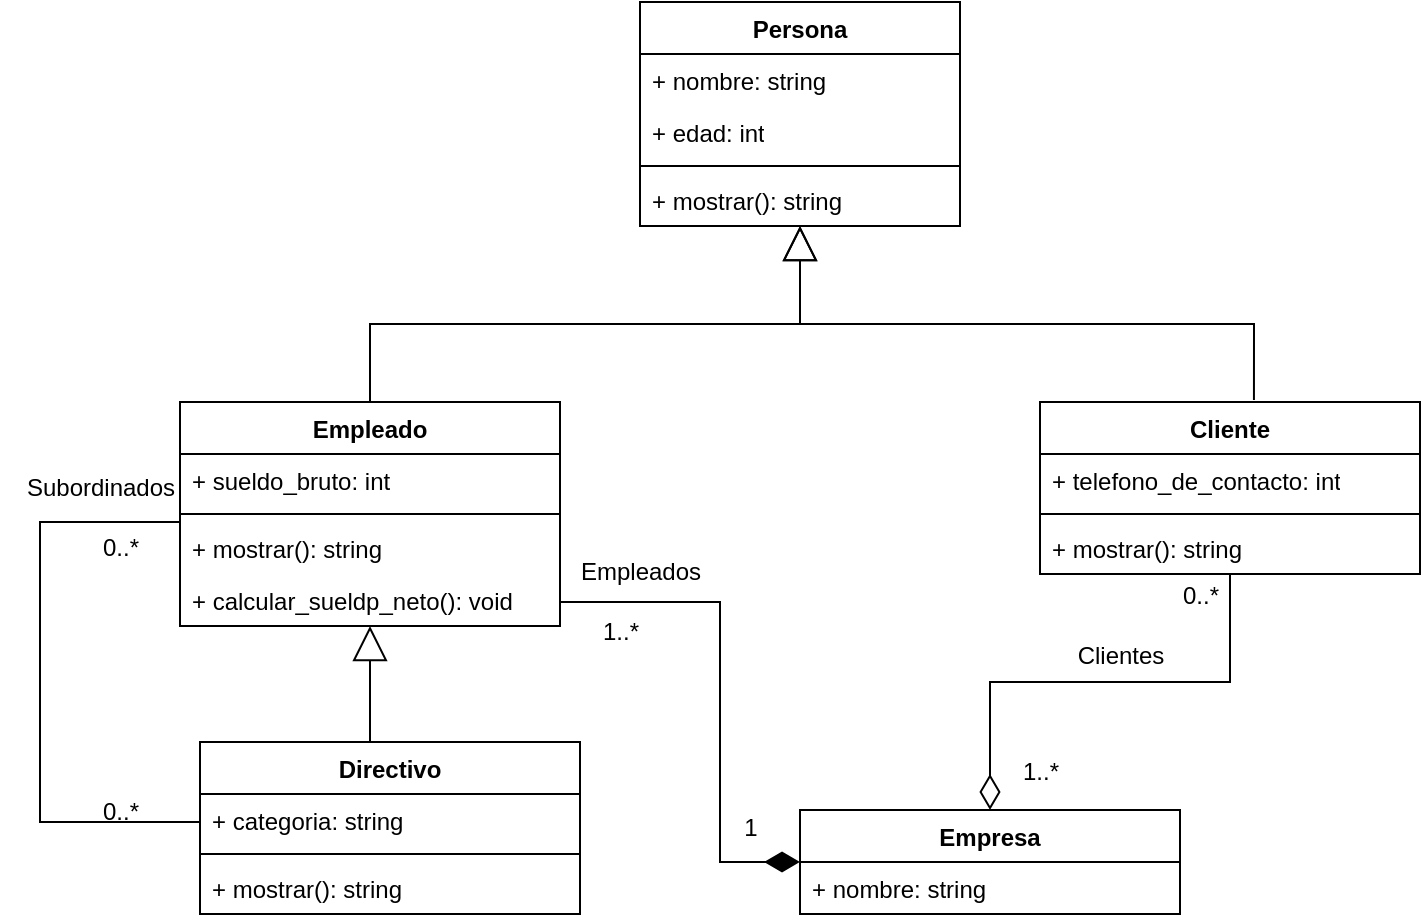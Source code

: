 <mxfile version="23.0.2" type="device">
  <diagram name="Página-1" id="kkwRaH8LRkVvcS2_c6eB">
    <mxGraphModel dx="880" dy="532" grid="1" gridSize="10" guides="1" tooltips="1" connect="1" arrows="1" fold="1" page="1" pageScale="1" pageWidth="827" pageHeight="1169" math="0" shadow="0">
      <root>
        <mxCell id="0" />
        <mxCell id="1" parent="0" />
        <mxCell id="YCqXYwdfvntQspruPefC-1" value="Persona" style="swimlane;fontStyle=1;align=center;verticalAlign=top;childLayout=stackLayout;horizontal=1;startSize=26;horizontalStack=0;resizeParent=1;resizeParentMax=0;resizeLast=0;collapsible=1;marginBottom=0;whiteSpace=wrap;html=1;" vertex="1" parent="1">
          <mxGeometry x="320" y="40" width="160" height="112" as="geometry" />
        </mxCell>
        <mxCell id="YCqXYwdfvntQspruPefC-2" value="+ nombre: string" style="text;strokeColor=none;fillColor=none;align=left;verticalAlign=top;spacingLeft=4;spacingRight=4;overflow=hidden;rotatable=0;points=[[0,0.5],[1,0.5]];portConstraint=eastwest;whiteSpace=wrap;html=1;" vertex="1" parent="YCqXYwdfvntQspruPefC-1">
          <mxGeometry y="26" width="160" height="26" as="geometry" />
        </mxCell>
        <mxCell id="YCqXYwdfvntQspruPefC-5" value="+ edad: int" style="text;strokeColor=none;fillColor=none;align=left;verticalAlign=top;spacingLeft=4;spacingRight=4;overflow=hidden;rotatable=0;points=[[0,0.5],[1,0.5]];portConstraint=eastwest;whiteSpace=wrap;html=1;" vertex="1" parent="YCqXYwdfvntQspruPefC-1">
          <mxGeometry y="52" width="160" height="26" as="geometry" />
        </mxCell>
        <mxCell id="YCqXYwdfvntQspruPefC-3" value="" style="line;strokeWidth=1;fillColor=none;align=left;verticalAlign=middle;spacingTop=-1;spacingLeft=3;spacingRight=3;rotatable=0;labelPosition=right;points=[];portConstraint=eastwest;strokeColor=inherit;" vertex="1" parent="YCqXYwdfvntQspruPefC-1">
          <mxGeometry y="78" width="160" height="8" as="geometry" />
        </mxCell>
        <mxCell id="YCqXYwdfvntQspruPefC-4" value="+ mostrar(): string" style="text;strokeColor=none;fillColor=none;align=left;verticalAlign=top;spacingLeft=4;spacingRight=4;overflow=hidden;rotatable=0;points=[[0,0.5],[1,0.5]];portConstraint=eastwest;whiteSpace=wrap;html=1;" vertex="1" parent="YCqXYwdfvntQspruPefC-1">
          <mxGeometry y="86" width="160" height="26" as="geometry" />
        </mxCell>
        <mxCell id="YCqXYwdfvntQspruPefC-26" value="" style="edgeStyle=orthogonalEdgeStyle;rounded=0;orthogonalLoop=1;jettySize=auto;html=1;endSize=15;endArrow=block;endFill=0;exitX=0.5;exitY=0;exitDx=0;exitDy=0;" edge="1" parent="1" source="YCqXYwdfvntQspruPefC-6" target="YCqXYwdfvntQspruPefC-1">
          <mxGeometry relative="1" as="geometry">
            <mxPoint x="185" y="94" as="targetPoint" />
          </mxGeometry>
        </mxCell>
        <mxCell id="YCqXYwdfvntQspruPefC-34" style="edgeStyle=orthogonalEdgeStyle;rounded=0;orthogonalLoop=1;jettySize=auto;html=1;endSize=15;endArrow=diamondThin;endFill=1;" edge="1" parent="1" source="YCqXYwdfvntQspruPefC-6" target="YCqXYwdfvntQspruPefC-20">
          <mxGeometry relative="1" as="geometry">
            <Array as="points">
              <mxPoint x="360" y="340" />
              <mxPoint x="360" y="470" />
            </Array>
          </mxGeometry>
        </mxCell>
        <mxCell id="YCqXYwdfvntQspruPefC-37" style="edgeStyle=orthogonalEdgeStyle;rounded=0;orthogonalLoop=1;jettySize=auto;html=1;endArrow=none;endFill=0;" edge="1" parent="1" source="YCqXYwdfvntQspruPefC-6">
          <mxGeometry relative="1" as="geometry">
            <mxPoint x="100" y="462" as="targetPoint" />
            <Array as="points">
              <mxPoint x="20" y="300" />
              <mxPoint x="20" y="450" />
              <mxPoint x="100" y="450" />
            </Array>
          </mxGeometry>
        </mxCell>
        <mxCell id="YCqXYwdfvntQspruPefC-6" value="Empleado" style="swimlane;fontStyle=1;align=center;verticalAlign=top;childLayout=stackLayout;horizontal=1;startSize=26;horizontalStack=0;resizeParent=1;resizeParentMax=0;resizeLast=0;collapsible=1;marginBottom=0;whiteSpace=wrap;html=1;" vertex="1" parent="1">
          <mxGeometry x="90" y="240" width="190" height="112" as="geometry" />
        </mxCell>
        <mxCell id="YCqXYwdfvntQspruPefC-7" value="+ sueldo_bruto: int&lt;br&gt;" style="text;strokeColor=none;fillColor=none;align=left;verticalAlign=top;spacingLeft=4;spacingRight=4;overflow=hidden;rotatable=0;points=[[0,0.5],[1,0.5]];portConstraint=eastwest;whiteSpace=wrap;html=1;" vertex="1" parent="YCqXYwdfvntQspruPefC-6">
          <mxGeometry y="26" width="190" height="26" as="geometry" />
        </mxCell>
        <mxCell id="YCqXYwdfvntQspruPefC-9" value="" style="line;strokeWidth=1;fillColor=none;align=left;verticalAlign=middle;spacingTop=-1;spacingLeft=3;spacingRight=3;rotatable=0;labelPosition=right;points=[];portConstraint=eastwest;strokeColor=inherit;" vertex="1" parent="YCqXYwdfvntQspruPefC-6">
          <mxGeometry y="52" width="190" height="8" as="geometry" />
        </mxCell>
        <mxCell id="YCqXYwdfvntQspruPefC-10" value="+ mostrar(): string" style="text;strokeColor=none;fillColor=none;align=left;verticalAlign=top;spacingLeft=4;spacingRight=4;overflow=hidden;rotatable=0;points=[[0,0.5],[1,0.5]];portConstraint=eastwest;whiteSpace=wrap;html=1;" vertex="1" parent="YCqXYwdfvntQspruPefC-6">
          <mxGeometry y="60" width="190" height="26" as="geometry" />
        </mxCell>
        <mxCell id="YCqXYwdfvntQspruPefC-8" value="+ calcular_sueldp_neto(): void" style="text;strokeColor=none;fillColor=none;align=left;verticalAlign=top;spacingLeft=4;spacingRight=4;overflow=hidden;rotatable=0;points=[[0,0.5],[1,0.5]];portConstraint=eastwest;whiteSpace=wrap;html=1;" vertex="1" parent="YCqXYwdfvntQspruPefC-6">
          <mxGeometry y="86" width="190" height="26" as="geometry" />
        </mxCell>
        <mxCell id="YCqXYwdfvntQspruPefC-28" value="" style="edgeStyle=orthogonalEdgeStyle;rounded=0;orthogonalLoop=1;jettySize=auto;html=1;exitX=0.563;exitY=-0.012;exitDx=0;exitDy=0;exitPerimeter=0;endSize=15;endArrow=block;endFill=0;" edge="1" parent="1" source="YCqXYwdfvntQspruPefC-11" target="YCqXYwdfvntQspruPefC-1">
          <mxGeometry relative="1" as="geometry">
            <mxPoint x="410" y="160" as="targetPoint" />
          </mxGeometry>
        </mxCell>
        <mxCell id="YCqXYwdfvntQspruPefC-33" style="edgeStyle=orthogonalEdgeStyle;rounded=0;orthogonalLoop=1;jettySize=auto;html=1;endSize=15;endArrow=diamondThin;endFill=0;" edge="1" parent="1" source="YCqXYwdfvntQspruPefC-11" target="YCqXYwdfvntQspruPefC-20">
          <mxGeometry relative="1" as="geometry">
            <mxPoint x="520" y="440" as="targetPoint" />
          </mxGeometry>
        </mxCell>
        <mxCell id="YCqXYwdfvntQspruPefC-11" value="Cliente" style="swimlane;fontStyle=1;align=center;verticalAlign=top;childLayout=stackLayout;horizontal=1;startSize=26;horizontalStack=0;resizeParent=1;resizeParentMax=0;resizeLast=0;collapsible=1;marginBottom=0;whiteSpace=wrap;html=1;" vertex="1" parent="1">
          <mxGeometry x="520" y="240" width="190" height="86" as="geometry" />
        </mxCell>
        <mxCell id="YCqXYwdfvntQspruPefC-12" value="+ telefono_de_contacto: int" style="text;strokeColor=none;fillColor=none;align=left;verticalAlign=top;spacingLeft=4;spacingRight=4;overflow=hidden;rotatable=0;points=[[0,0.5],[1,0.5]];portConstraint=eastwest;whiteSpace=wrap;html=1;" vertex="1" parent="YCqXYwdfvntQspruPefC-11">
          <mxGeometry y="26" width="190" height="26" as="geometry" />
        </mxCell>
        <mxCell id="YCqXYwdfvntQspruPefC-13" value="" style="line;strokeWidth=1;fillColor=none;align=left;verticalAlign=middle;spacingTop=-1;spacingLeft=3;spacingRight=3;rotatable=0;labelPosition=right;points=[];portConstraint=eastwest;strokeColor=inherit;" vertex="1" parent="YCqXYwdfvntQspruPefC-11">
          <mxGeometry y="52" width="190" height="8" as="geometry" />
        </mxCell>
        <mxCell id="YCqXYwdfvntQspruPefC-14" value="+ mostrar(): string" style="text;strokeColor=none;fillColor=none;align=left;verticalAlign=top;spacingLeft=4;spacingRight=4;overflow=hidden;rotatable=0;points=[[0,0.5],[1,0.5]];portConstraint=eastwest;whiteSpace=wrap;html=1;" vertex="1" parent="YCqXYwdfvntQspruPefC-11">
          <mxGeometry y="60" width="190" height="26" as="geometry" />
        </mxCell>
        <mxCell id="YCqXYwdfvntQspruPefC-29" style="edgeStyle=orthogonalEdgeStyle;rounded=0;orthogonalLoop=1;jettySize=auto;html=1;strokeWidth=1;endSize=15;endArrow=block;endFill=0;" edge="1" parent="1" source="YCqXYwdfvntQspruPefC-16" target="YCqXYwdfvntQspruPefC-6">
          <mxGeometry relative="1" as="geometry">
            <Array as="points">
              <mxPoint x="185" y="400" />
              <mxPoint x="185" y="400" />
            </Array>
          </mxGeometry>
        </mxCell>
        <mxCell id="YCqXYwdfvntQspruPefC-16" value="Directivo" style="swimlane;fontStyle=1;align=center;verticalAlign=top;childLayout=stackLayout;horizontal=1;startSize=26;horizontalStack=0;resizeParent=1;resizeParentMax=0;resizeLast=0;collapsible=1;marginBottom=0;whiteSpace=wrap;html=1;" vertex="1" parent="1">
          <mxGeometry x="100" y="410" width="190" height="86" as="geometry" />
        </mxCell>
        <mxCell id="YCqXYwdfvntQspruPefC-17" value="+ categoria: string" style="text;strokeColor=none;fillColor=none;align=left;verticalAlign=top;spacingLeft=4;spacingRight=4;overflow=hidden;rotatable=0;points=[[0,0.5],[1,0.5]];portConstraint=eastwest;whiteSpace=wrap;html=1;" vertex="1" parent="YCqXYwdfvntQspruPefC-16">
          <mxGeometry y="26" width="190" height="26" as="geometry" />
        </mxCell>
        <mxCell id="YCqXYwdfvntQspruPefC-18" value="" style="line;strokeWidth=1;fillColor=none;align=left;verticalAlign=middle;spacingTop=-1;spacingLeft=3;spacingRight=3;rotatable=0;labelPosition=right;points=[];portConstraint=eastwest;strokeColor=inherit;" vertex="1" parent="YCqXYwdfvntQspruPefC-16">
          <mxGeometry y="52" width="190" height="8" as="geometry" />
        </mxCell>
        <mxCell id="YCqXYwdfvntQspruPefC-19" value="+ mostrar(): string" style="text;strokeColor=none;fillColor=none;align=left;verticalAlign=top;spacingLeft=4;spacingRight=4;overflow=hidden;rotatable=0;points=[[0,0.5],[1,0.5]];portConstraint=eastwest;whiteSpace=wrap;html=1;" vertex="1" parent="YCqXYwdfvntQspruPefC-16">
          <mxGeometry y="60" width="190" height="26" as="geometry" />
        </mxCell>
        <mxCell id="YCqXYwdfvntQspruPefC-20" value="Empresa" style="swimlane;fontStyle=1;align=center;verticalAlign=top;childLayout=stackLayout;horizontal=1;startSize=26;horizontalStack=0;resizeParent=1;resizeParentMax=0;resizeLast=0;collapsible=1;marginBottom=0;whiteSpace=wrap;html=1;" vertex="1" parent="1">
          <mxGeometry x="400" y="444" width="190" height="52" as="geometry" />
        </mxCell>
        <mxCell id="YCqXYwdfvntQspruPefC-21" value="+ nombre: string" style="text;strokeColor=none;fillColor=none;align=left;verticalAlign=top;spacingLeft=4;spacingRight=4;overflow=hidden;rotatable=0;points=[[0,0.5],[1,0.5]];portConstraint=eastwest;whiteSpace=wrap;html=1;" vertex="1" parent="YCqXYwdfvntQspruPefC-20">
          <mxGeometry y="26" width="190" height="26" as="geometry" />
        </mxCell>
        <mxCell id="YCqXYwdfvntQspruPefC-39" value="Subordinados" style="text;html=1;align=center;verticalAlign=middle;resizable=0;points=[];autosize=1;strokeColor=none;fillColor=none;" vertex="1" parent="1">
          <mxGeometry y="268" width="100" height="30" as="geometry" />
        </mxCell>
        <mxCell id="YCqXYwdfvntQspruPefC-40" value="0..*" style="text;html=1;align=center;verticalAlign=middle;resizable=0;points=[];autosize=1;strokeColor=none;fillColor=none;" vertex="1" parent="1">
          <mxGeometry x="40" y="298" width="40" height="30" as="geometry" />
        </mxCell>
        <mxCell id="YCqXYwdfvntQspruPefC-41" value="0..*" style="text;html=1;align=center;verticalAlign=middle;resizable=0;points=[];autosize=1;strokeColor=none;fillColor=none;" vertex="1" parent="1">
          <mxGeometry x="40" y="430" width="40" height="30" as="geometry" />
        </mxCell>
        <mxCell id="YCqXYwdfvntQspruPefC-42" value="Empleados" style="text;html=1;align=center;verticalAlign=middle;resizable=0;points=[];autosize=1;strokeColor=none;fillColor=none;" vertex="1" parent="1">
          <mxGeometry x="280" y="310" width="80" height="30" as="geometry" />
        </mxCell>
        <mxCell id="YCqXYwdfvntQspruPefC-45" value="Clientes" style="text;html=1;align=center;verticalAlign=middle;resizable=0;points=[];autosize=1;strokeColor=none;fillColor=none;" vertex="1" parent="1">
          <mxGeometry x="525" y="352" width="70" height="30" as="geometry" />
        </mxCell>
        <mxCell id="YCqXYwdfvntQspruPefC-46" value="1..*" style="text;html=1;align=center;verticalAlign=middle;resizable=0;points=[];autosize=1;strokeColor=none;fillColor=none;" vertex="1" parent="1">
          <mxGeometry x="290" y="340" width="40" height="30" as="geometry" />
        </mxCell>
        <mxCell id="YCqXYwdfvntQspruPefC-47" value="1..*" style="text;html=1;align=center;verticalAlign=middle;resizable=0;points=[];autosize=1;strokeColor=none;fillColor=none;" vertex="1" parent="1">
          <mxGeometry x="500" y="410" width="40" height="30" as="geometry" />
        </mxCell>
        <mxCell id="YCqXYwdfvntQspruPefC-49" value="1" style="text;html=1;align=center;verticalAlign=middle;resizable=0;points=[];autosize=1;strokeColor=none;fillColor=none;" vertex="1" parent="1">
          <mxGeometry x="360" y="438" width="30" height="30" as="geometry" />
        </mxCell>
        <mxCell id="YCqXYwdfvntQspruPefC-50" value="0..*" style="text;html=1;align=center;verticalAlign=middle;resizable=0;points=[];autosize=1;strokeColor=none;fillColor=none;" vertex="1" parent="1">
          <mxGeometry x="580" y="322" width="40" height="30" as="geometry" />
        </mxCell>
      </root>
    </mxGraphModel>
  </diagram>
</mxfile>
